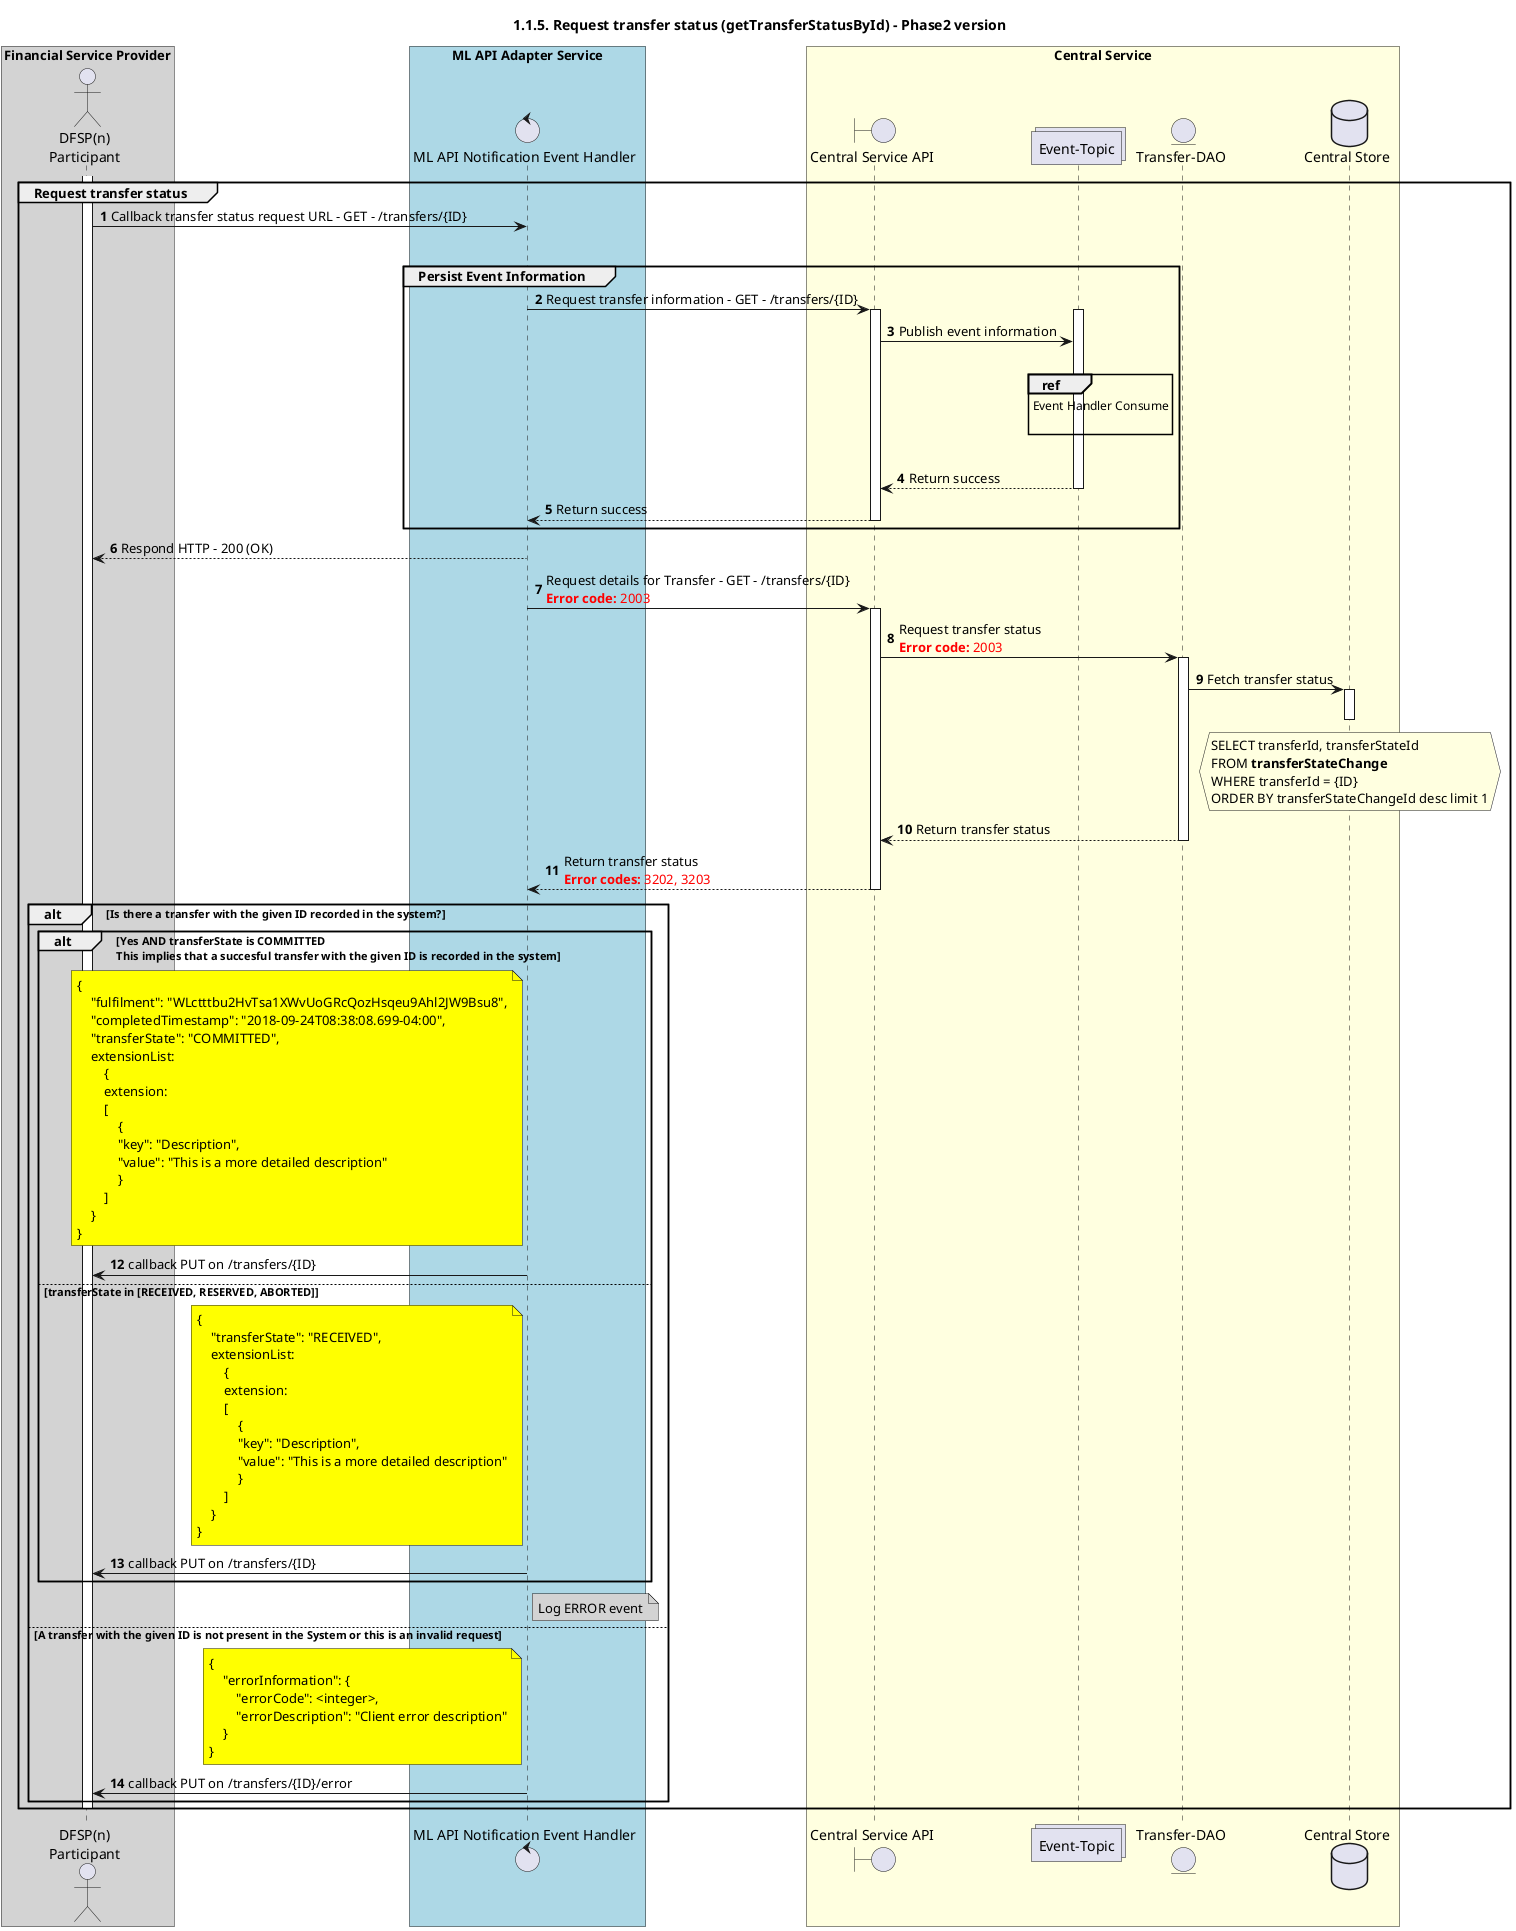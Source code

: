 /'*****
 License
 --------------
 Copyright © 2017 Bill & Melinda Gates Foundation
 The Mojaloop files are made available by the Bill & Melinda Gates Foundation under the Apache License, Version 2.0 (the "License") and you may not use these files except in compliance with the License. You may obtain a copy of the License at
 http://www.apache.org/licenses/LICENSE-2.0
 Unless required by applicable law or agreed to in writing, the Mojaloop files are distributed on an "AS IS" BASIS, WITHOUT WARRANTIES OR CONDITIONS OF ANY KIND, either express or implied. See the License for the specific language governing permissions and limitations under the License.
 Contributors
 --------------
 This is the official list of the Mojaloop project contributors for this file.
 Names of the original copyright holders (individuals or organizations)
 should be listed with a '*' in the first column. People who have
 contributed from an organization can be listed under the organization
 that actually holds the copyright for their contributions (see the
 Gates Foundation organization for an example). Those individuals should have
 their names indented and be marked with a '-'. Email address can be added
 optionally within square brackets <email>.
 * Gates Foundation
 - Name Surname <name.surname@gatesfoundation.com>

 * Samuel Kummary <sam@modusbox.com>
 --------------
 ******'/

@startuml
' declate title
title 1.1.5. Request transfer status (getTransferStatusById) - Phase2 version

autonumber

' declare actors
actor "DFSP(n)\nParticipant" as DFSP
control "ML API Notification Event Handler" as NOTIFY_HANDLER
boundary "Central Service API" as CSAPI
collections "Event-Topic" as TOPIC_EVENTS
entity "Transfer-DAO" as TRANSFER_DAO
database "Central Store" as DB

box "Financial Service Provider" #lightGray
	participant DFSP
end box

box "ML API Adapter Service" #LightBlue
	participant NOTIFY_HANDLER
end box

box "Central Service" #LightYellow
    participant CSAPI
    participant TOPIC_EVENTS
    participant TRANSFER_DAO
    participant DB
end box

' start flow
group Request transfer status
    activate DFSP
    DFSP -> NOTIFY_HANDLER: Callback transfer status request URL - GET - /transfers/{ID}
'alt invalid tansferId
'    activate NOTIFY_HANDLER
'    NOTIFY_HANDLER -> NOTIFY_HANDLER: Validate TransferId
'    break
'        note right of NOTIFY_HANDLER #yellow
'            {
'                "errorInformation": {
'                    "errorCode": <integer>,
'                    "errorDescription": "Invalid payload or state"
'                }
'            }
'        end note
'        DFSP <-- NOTIFY_HANDLER: Respond HTTP - 4xx (Bad Request)
'    end
'else valid transfer
    |||
    group Persist Event Information
'        hnote over NOTIFY_HANDLER #Pink
'        Do we need to write the event to the Event-Topic?
'        Not transaction related.
'        end hnote
        NOTIFY_HANDLER -> CSAPI: Request transfer information - GET - /transfers/{ID}
        activate CSAPI

        activate TOPIC_EVENTS
        CSAPI -> TOPIC_EVENTS: Publish event information
        |||
        ref over TOPIC_EVENTS :  Event Handler Consume\n
        |||
        CSAPI <-- TOPIC_EVENTS: Return success
        deactivate TOPIC_EVENTS
        CSAPI --> NOTIFY_HANDLER: Return success
        deactivate CSAPI
    end
        DFSP <-- NOTIFY_HANDLER: Respond HTTP - 200 (OK)
'end
    NOTIFY_HANDLER -> CSAPI: Request details for Transfer - GET - /transfers/{ID}\n<color #FF0000><b>Error code:</b> 2003</color>
    activate CSAPI
    CSAPI -> TRANSFER_DAO: Request transfer status\n<color #FF0000><b>Error code:</b> 2003</color>
    activate TRANSFER_DAO
    TRANSFER_DAO -> DB: Fetch transfer status
    activate DB
    hnote over DB #lightyellow
        SELECT transferId, transferStateId
        FROM **transferStateChange**
        WHERE transferId = {ID}
        ORDER BY transferStateChangeId desc limit 1
    end note
    deactivate DB
    CSAPI <-- TRANSFER_DAO: Return transfer status
    deactivate TRANSFER_DAO
    NOTIFY_HANDLER <-- CSAPI: Return transfer status\n<color #FF0000><b>Error codes:</b> 3202, 3203</color>
    deactivate CSAPI

    alt Is there a transfer with the given ID recorded in the system?
        alt Yes AND transferState is COMMITTED \nThis implies that a succesful transfer with the given ID is recorded in the system
            note left of NOTIFY_HANDLER #yellow
                {
                    "fulfilment": "WLctttbu2HvTsa1XWvUoGRcQozHsqeu9Ahl2JW9Bsu8",
                    "completedTimestamp": "2018-09-24T08:38:08.699-04:00",
                    "transferState": "COMMITTED",
                    extensionList:
                        {
                        extension:
                        [
                            {
                            "key": "Description",
                            "value": "This is a more detailed description"
                            }
                        ]
                    }
                }
            end note
            DFSP <- NOTIFY_HANDLER: callback PUT on /transfers/{ID}
        else transferState in [RECEIVED, RESERVED, ABORTED]
            note left of NOTIFY_HANDLER #yellow
                {
                    "transferState": "RECEIVED",
                    extensionList:
                        {
                        extension:
                        [
                            {
                            "key": "Description",
                            "value": "This is a more detailed description"
                            }
                        ]
                    }
                }
            end note
            DFSP <- NOTIFY_HANDLER: callback PUT on /transfers/{ID}
        end
        note right of NOTIFY_HANDLER #lightgray
            Log ERROR event
        end note
    else A transfer with the given ID is not present in the System or this is an invalid request
        note left of NOTIFY_HANDLER #yellow
            {
                "errorInformation": {
                    "errorCode": <integer>,
                    "errorDescription": "Client error description"
                }
            }
        end note
        DFSP <- NOTIFY_HANDLER: callback PUT on /transfers/{ID}/error
    end
    deactivate NOTIFY_HANDLER
deactivate DFSP
end
@enduml

